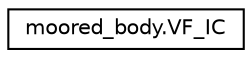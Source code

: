 digraph "Graphical Class Hierarchy"
{
 // LATEX_PDF_SIZE
  edge [fontname="Helvetica",fontsize="10",labelfontname="Helvetica",labelfontsize="10"];
  node [fontname="Helvetica",fontsize="10",shape=record];
  rankdir="LR";
  Node0 [label="moored_body.VF_IC",height=0.2,width=0.4,color="black", fillcolor="white", style="filled",URL="$da/d8f/classmoored__body_1_1VF__IC.html",tooltip=" "];
}
